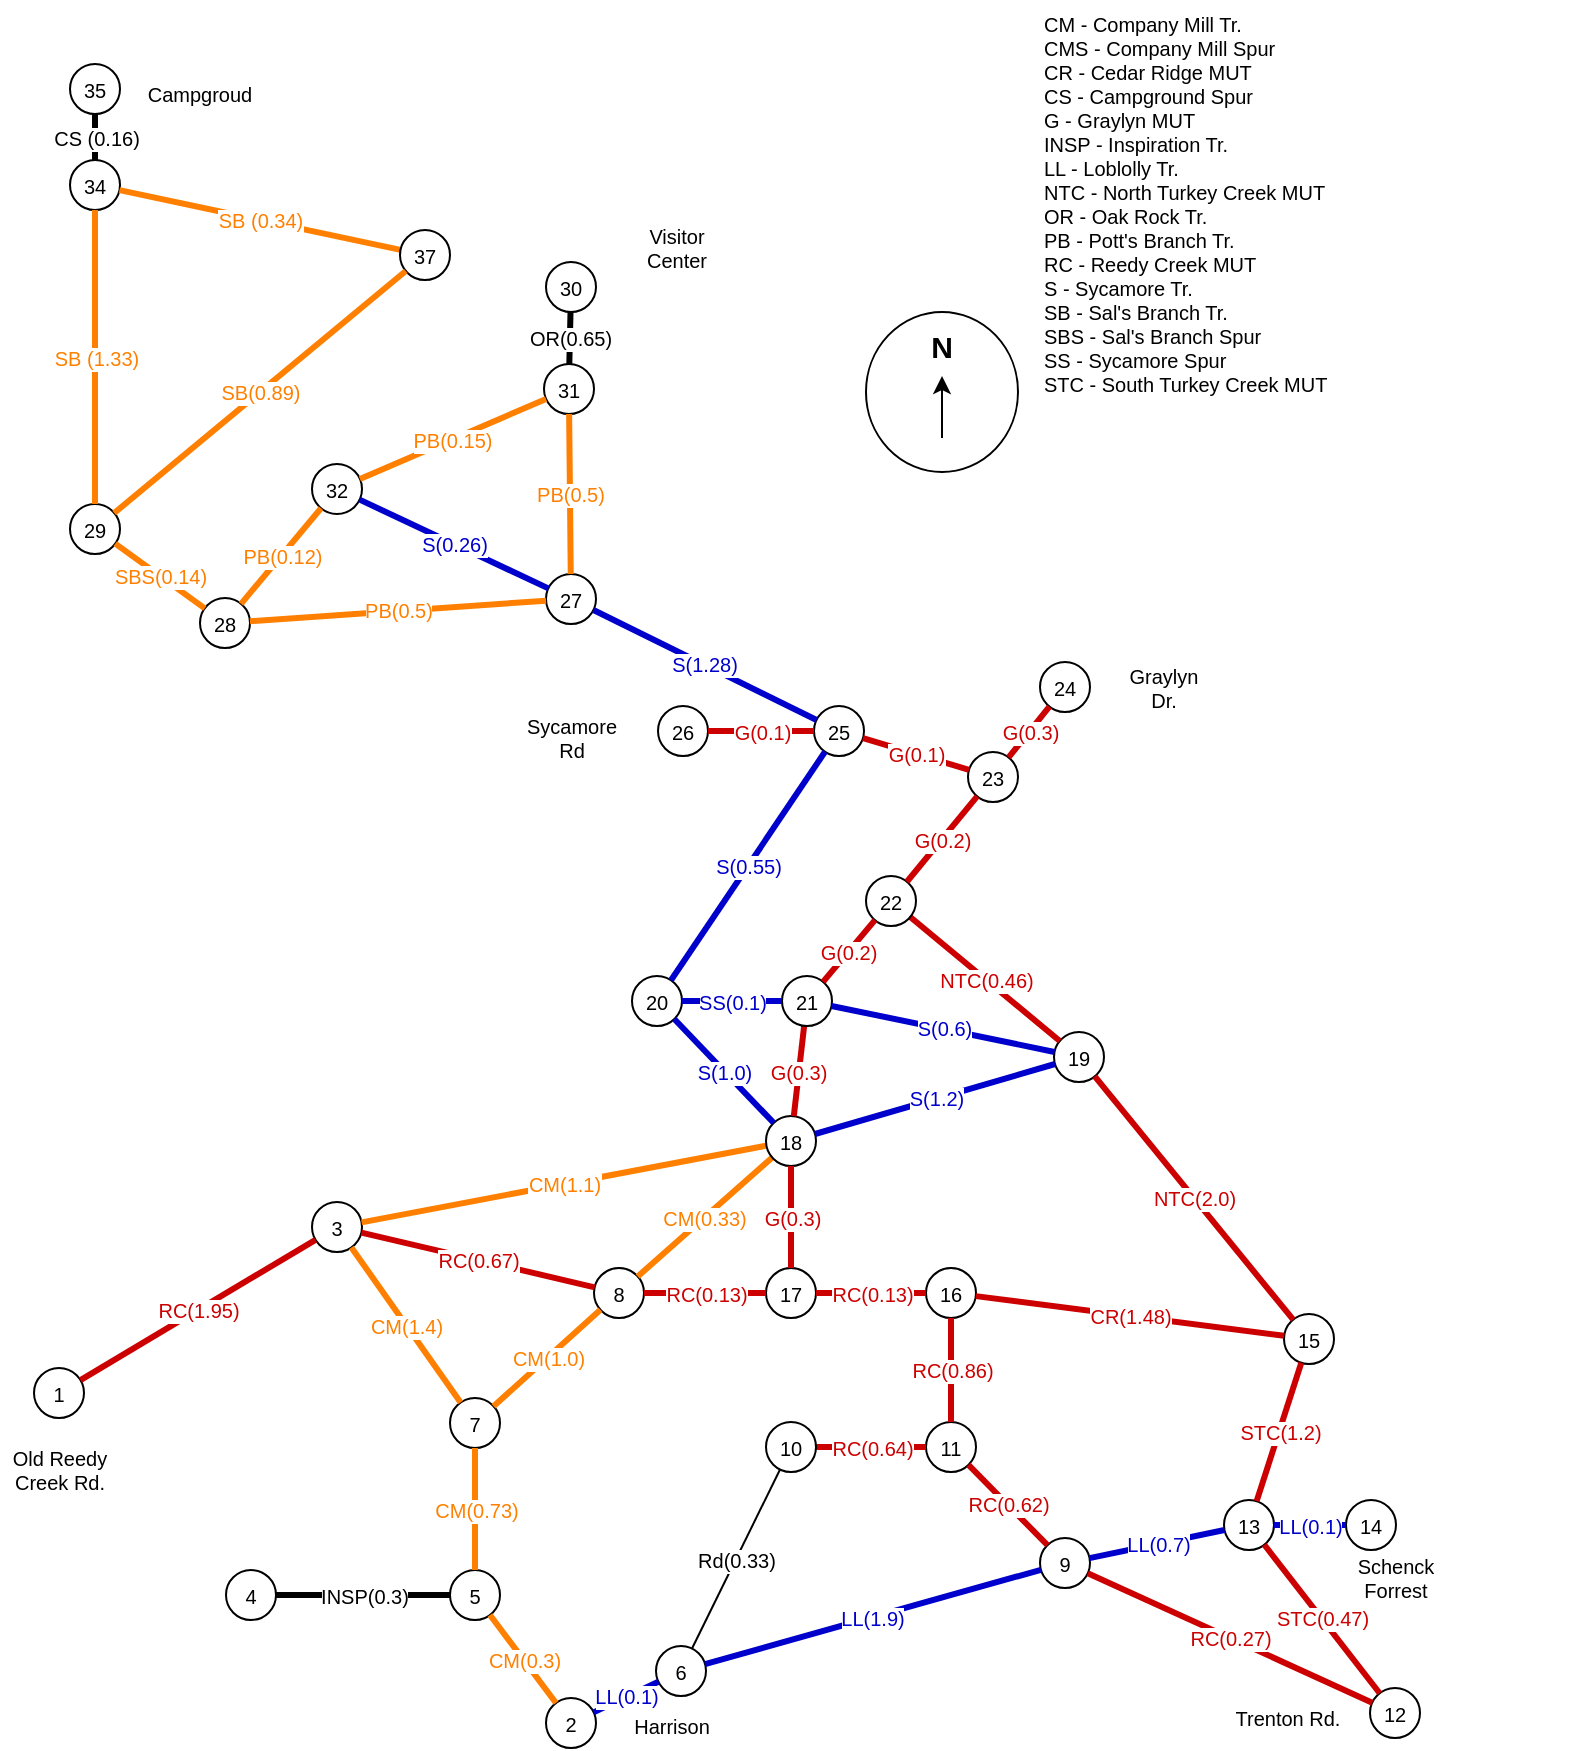 <mxfile version="14.9.6" type="device"><diagram id="0" name="Page-1"><mxGraphModel dx="1348" dy="888" grid="1" gridSize="10" guides="1" tooltips="1" connect="1" arrows="1" fold="1" page="1" pageScale="1" pageWidth="850" pageHeight="1100" math="0" shadow="0"><root><mxCell id="0"/><mxCell id="1" parent="0"/><mxCell id="9" value="5" style="ellipse;whiteSpace=wrap;html=1;fillColor=none;fontSize=10" parent="1" vertex="1"><mxGeometry x="-585" y="932" width="25" height="25" as="geometry"/></mxCell><mxCell id="10" value="2" style="ellipse;whiteSpace=wrap;html=1;fillColor=none;fontColor=#000000;fontSize=10" parent="1" vertex="1"><mxGeometry x="-537" y="996" width="25" height="25" as="geometry"/></mxCell><mxCell id="13" value="6" style="ellipse;whiteSpace=wrap;html=1;fillColor=none;fontSize=10" parent="1" vertex="1"><mxGeometry x="-482" y="970" width="25" height="25" as="geometry"/></mxCell><mxCell id="14" value="LL(0.1)" style="endArrow=none;html=1;strokeColor=#0000CC;fontColor=#0000CC;strokeWidth=3;fontSize=10" parent="1" source="10" target="13" edge="1"><mxGeometry width="100" height="100" relative="1" as="geometry"><mxPoint x="-498" y="965" as="sourcePoint"/><mxPoint x="-873" y="460" as="targetPoint"/></mxGeometry></mxCell><mxCell id="27" value="9" style="ellipse;whiteSpace=wrap;html=1;fillColor=none;fontSize=10" parent="1" vertex="1"><mxGeometry x="-290" y="916" width="25" height="25" as="geometry"/></mxCell><mxCell id="33" value="12" style="ellipse;whiteSpace=wrap;html=1;fillColor=none;fontSize=10" parent="1" vertex="1"><mxGeometry x="-125" y="991" width="25" height="25" as="geometry"/></mxCell><mxCell id="39" value="13" style="ellipse;whiteSpace=wrap;html=1;fillColor=none;fontSize=10" parent="1" vertex="1"><mxGeometry x="-198" y="897" width="25" height="25" as="geometry"/></mxCell><mxCell id="52" value="14" style="ellipse;whiteSpace=wrap;html=1;fillColor=none;fontSize=10" parent="1" vertex="1"><mxGeometry x="-137" y="897" width="25" height="25" as="geometry"/></mxCell><mxCell id="66" value="11" style="ellipse;whiteSpace=wrap;html=1;fillColor=none;fontSize=10" parent="1" vertex="1"><mxGeometry x="-347" y="858" width="25" height="25" as="geometry"/></mxCell><mxCell id="77" value="16" style="ellipse;whiteSpace=wrap;html=1;fillColor=none;fontSize=10" parent="1" vertex="1"><mxGeometry x="-347" y="781" width="25" height="25" as="geometry"/></mxCell><mxCell id="78" value="15" style="ellipse;whiteSpace=wrap;html=1;fillColor=none;fontSize=10" parent="1" vertex="1"><mxGeometry x="-168" y="804" width="25" height="25" as="geometry"/></mxCell><mxCell id="91" value="7" style="ellipse;whiteSpace=wrap;html=1;fillColor=none;fontSize=10" parent="1" vertex="1"><mxGeometry x="-585" y="846" width="25" height="25" as="geometry"/></mxCell><mxCell id="96" value="3" style="ellipse;whiteSpace=wrap;html=1;fillColor=none;fontSize=10" parent="1" vertex="1"><mxGeometry x="-654" y="748" width="25" height="25" as="geometry"/></mxCell><mxCell id="97" value="1" style="ellipse;whiteSpace=wrap;html=1;fillColor=none;fontColor=#000000;verticalAlign=middle;fontSize=10" parent="1" vertex="1"><mxGeometry x="-793" y="831" width="25" height="25" as="geometry"/></mxCell><mxCell id="98" value="Old Reedy&lt;br&gt;Creek Rd.&lt;br&gt;" style="text;html=1;strokeColor=none;fillColor=none;align=center;verticalAlign=middle;whiteSpace=wrap;overflow=hidden;fontSize=10" parent="1" vertex="1"><mxGeometry x="-810" y="854" width="60" height="55" as="geometry"/></mxCell><mxCell id="99" value="Harrison&lt;br&gt;" style="text;html=1;strokeColor=none;fillColor=none;align=center;verticalAlign=middle;whiteSpace=wrap;overflow=hidden;fontSize=10" parent="1" vertex="1"><mxGeometry x="-504" y="999" width="60" height="22" as="geometry"/></mxCell><mxCell id="100" value="RC(1.95)" style="endArrow=none;html=1;strokeWidth=3;strokeColor=#CC0000;fontColor=#CC0000;fontSize=10" parent="1" source="97" target="96" edge="1"><mxGeometry width="100" height="100" relative="1" as="geometry"><mxPoint x="-656" y="978" as="sourcePoint"/><mxPoint x="-596" y="978" as="targetPoint"/></mxGeometry></mxCell><mxCell id="101" value="&lt;br&gt;" style="text;html=1;resizable=0;align=center;verticalAlign=middle;labelBackgroundColor=#ffffff;" parent="100" vertex="1" connectable="0"><mxGeometry x="-0.086" y="3" relative="1" as="geometry"><mxPoint as="offset"/></mxGeometry></mxCell><mxCell id="102" value="&lt;br&gt;" style="text;html=1;resizable=0;align=center;verticalAlign=middle;labelBackgroundColor=#ffffff;" parent="100" vertex="1" connectable="0"><mxGeometry x="0.005" y="-4" relative="1" as="geometry"><mxPoint as="offset"/></mxGeometry></mxCell><mxCell id="106" value="4" style="ellipse;whiteSpace=wrap;html=1;fillColor=none;fontSize=10" parent="1" vertex="1"><mxGeometry x="-697" y="932" width="25" height="25" as="geometry"/></mxCell><mxCell id="121" value="17&lt;br&gt;" style="ellipse;whiteSpace=wrap;html=1;fillColor=none;fontSize=10" parent="1" vertex="1"><mxGeometry x="-427" y="781" width="25" height="25" as="geometry"/></mxCell><mxCell id="126" value="8" style="ellipse;whiteSpace=wrap;html=1;fillColor=none;fontSize=10" parent="1" vertex="1"><mxGeometry x="-513" y="781" width="25" height="25" as="geometry"/></mxCell><mxCell id="177" value="CM(0.3)" style="endArrow=none;html=1;strokeWidth=3;yellow;shadow=0;strokeColor=#FF8000;fontSize=10;fontColor=#FF8000" parent="1" source="10" target="9" edge="1"><mxGeometry width="100" height="100" relative="1" as="geometry"><mxPoint x="-587" y="920" as="sourcePoint"/><mxPoint x="-635" y="875" as="targetPoint"/></mxGeometry></mxCell><mxCell id="185" value="Schenck&lt;br&gt;Forrest&lt;br&gt;" style="text;html=1;strokeColor=none;fillColor=none;align=center;verticalAlign=middle;whiteSpace=wrap;overflow=hidden;fontSize=10" parent="1" vertex="1"><mxGeometry x="-142" y="916" width="60" height="40" as="geometry"/></mxCell><mxCell id="188" value="Trenton Rd.&lt;br&gt;" style="text;html=1;strokeColor=none;fillColor=none;align=center;verticalAlign=middle;whiteSpace=wrap;overflow=hidden;fontSize=10" parent="1" vertex="1"><mxGeometry x="-201" y="991" width="70" height="30" as="geometry"/></mxCell><mxCell id="189" value="RC(0.67)" style="endArrow=none;html=1;strokeWidth=3;strokeColor=#CC0000;fontColor=#CC0000;fontSize=10" parent="1" source="96" target="126" edge="1"><mxGeometry width="100" height="100" relative="1" as="geometry"><mxPoint x="-732" y="921" as="sourcePoint"/><mxPoint x="-673" y="768" as="targetPoint"/></mxGeometry></mxCell><mxCell id="190" value="&lt;br&gt;" style="text;html=1;resizable=0;align=center;verticalAlign=middle;labelBackgroundColor=#ffffff;" parent="189" vertex="1" connectable="0"><mxGeometry x="-0.086" y="3" relative="1" as="geometry"><mxPoint as="offset"/></mxGeometry></mxCell><mxCell id="191" value="&lt;br&gt;" style="text;html=1;resizable=0;align=center;verticalAlign=middle;labelBackgroundColor=#ffffff;" parent="189" vertex="1" connectable="0"><mxGeometry x="0.005" y="-4" relative="1" as="geometry"><mxPoint as="offset"/></mxGeometry></mxCell><mxCell id="192" value="RC(0.13)" style="endArrow=none;html=1;strokeWidth=3;strokeColor=#CC0000;fontColor=#CC0000;fontSize=10" parent="1" source="126" target="121" edge="1"><mxGeometry width="100" height="100" relative="1" as="geometry"><mxPoint x="-648" y="768" as="sourcePoint"/><mxPoint x="-568" y="799" as="targetPoint"/></mxGeometry></mxCell><mxCell id="193" value="&lt;br&gt;" style="text;html=1;resizable=0;align=center;verticalAlign=middle;labelBackgroundColor=#ffffff;" parent="192" vertex="1" connectable="0"><mxGeometry x="-0.086" y="3" relative="1" as="geometry"><mxPoint as="offset"/></mxGeometry></mxCell><mxCell id="194" value="&lt;br&gt;" style="text;html=1;resizable=0;align=center;verticalAlign=middle;labelBackgroundColor=#ffffff;" parent="192" vertex="1" connectable="0"><mxGeometry x="0.005" y="-4" relative="1" as="geometry"><mxPoint as="offset"/></mxGeometry></mxCell><mxCell id="195" value="RC(0.13)" style="endArrow=none;html=1;strokeWidth=3;strokeColor=#CC0000;fontColor=#CC0000;fontSize=10;" parent="1" source="121" target="77" edge="1"><mxGeometry width="100" height="100" relative="1" as="geometry"><mxPoint x="-488" y="815" as="sourcePoint"/><mxPoint x="-502" y="799" as="targetPoint"/></mxGeometry></mxCell><mxCell id="196" value="&lt;br&gt;" style="text;html=1;resizable=0;align=center;verticalAlign=middle;labelBackgroundColor=#ffffff;" parent="195" vertex="1" connectable="0"><mxGeometry x="-0.086" y="3" relative="1" as="geometry"><mxPoint as="offset"/></mxGeometry></mxCell><mxCell id="197" value="&lt;br&gt;" style="text;html=1;resizable=0;align=center;verticalAlign=middle;labelBackgroundColor=#ffffff;" parent="195" vertex="1" connectable="0"><mxGeometry x="0.005" y="-4" relative="1" as="geometry"><mxPoint as="offset"/></mxGeometry></mxCell><mxCell id="198" value="RC(0.86)" style="endArrow=none;html=1;strokeWidth=3;strokeColor=#CC0000;fontColor=#CC0000;fontSize=10;" parent="1" source="77" target="66" edge="1"><mxGeometry width="100" height="100" relative="1" as="geometry"><mxPoint x="-388" y="810" as="sourcePoint"/><mxPoint x="-428" y="799" as="targetPoint"/></mxGeometry></mxCell><mxCell id="199" value="&lt;br&gt;" style="text;html=1;resizable=0;align=center;verticalAlign=middle;labelBackgroundColor=#ffffff;" parent="198" vertex="1" connectable="0"><mxGeometry x="-0.086" y="3" relative="1" as="geometry"><mxPoint as="offset"/></mxGeometry></mxCell><mxCell id="200" value="&lt;br&gt;" style="text;html=1;resizable=0;align=center;verticalAlign=middle;labelBackgroundColor=#ffffff;" parent="198" vertex="1" connectable="0"><mxGeometry x="0.005" y="-4" relative="1" as="geometry"><mxPoint as="offset"/></mxGeometry></mxCell><mxCell id="201" value="RC(0.64)" style="endArrow=none;html=1;strokeWidth=3;strokeColor=#CC0000;fontColor=#CC0000;fontSize=10;" parent="1" source="66" target="392b2968c8a59ab-335" edge="1"><mxGeometry width="100" height="100" relative="1" as="geometry"><mxPoint x="-415" y="811" as="sourcePoint"/><mxPoint x="-415" y="855" as="targetPoint"/></mxGeometry></mxCell><mxCell id="202" value="&lt;br&gt;" style="text;html=1;resizable=0;align=center;verticalAlign=middle;labelBackgroundColor=#ffffff;" parent="201" vertex="1" connectable="0"><mxGeometry x="-0.086" y="3" relative="1" as="geometry"><mxPoint as="offset"/></mxGeometry></mxCell><mxCell id="203" value="&lt;br&gt;" style="text;html=1;resizable=0;align=center;verticalAlign=middle;labelBackgroundColor=#ffffff;" parent="201" vertex="1" connectable="0"><mxGeometry x="0.005" y="-4" relative="1" as="geometry"><mxPoint as="offset"/></mxGeometry></mxCell><mxCell id="204" value="RC(0.62)" style="endArrow=none;html=1;strokeWidth=3;strokeColor=#CC0000;fontColor=#CC0000;fontSize=10;" parent="1" source="66" target="27" edge="1"><mxGeometry width="100" height="100" relative="1" as="geometry"><mxPoint x="-410" y="816" as="sourcePoint"/><mxPoint x="-410" y="860" as="targetPoint"/></mxGeometry></mxCell><mxCell id="205" value="&lt;br&gt;" style="text;html=1;resizable=0;align=center;verticalAlign=middle;labelBackgroundColor=#ffffff;" parent="204" vertex="1" connectable="0"><mxGeometry x="-0.086" y="3" relative="1" as="geometry"><mxPoint x="-43" y="-11" as="offset"/></mxGeometry></mxCell><mxCell id="206" value="&lt;br&gt;" style="text;html=1;resizable=0;align=center;verticalAlign=middle;labelBackgroundColor=#ffffff;" parent="204" vertex="1" connectable="0"><mxGeometry x="0.005" y="-4" relative="1" as="geometry"><mxPoint x="-43" y="-11" as="offset"/></mxGeometry></mxCell><mxCell id="207" value="RC(0.27)" style="endArrow=none;html=1;strokeWidth=3;strokeColor=#CC0000;fontColor=#CC0000;fontSize=10;" parent="1" source="27" target="33" edge="1"><mxGeometry width="100" height="100" relative="1" as="geometry"><mxPoint x="-284" y="960" as="sourcePoint"/><mxPoint x="-277" y="973" as="targetPoint"/></mxGeometry></mxCell><mxCell id="208" value="&lt;br&gt;" style="text;html=1;resizable=0;align=center;verticalAlign=middle;labelBackgroundColor=#ffffff;" parent="207" vertex="1" connectable="0"><mxGeometry x="-0.086" y="3" relative="1" as="geometry"><mxPoint as="offset"/></mxGeometry></mxCell><mxCell id="209" value="&lt;br&gt;" style="text;html=1;resizable=0;align=center;verticalAlign=middle;labelBackgroundColor=#ffffff;" parent="207" vertex="1" connectable="0"><mxGeometry x="0.005" y="-4" relative="1" as="geometry"><mxPoint as="offset"/></mxGeometry></mxCell><mxCell id="210" value="LL(1.9)" style="endArrow=none;html=1;strokeColor=#0000CC;fontColor=#0000CC;strokeWidth=3;fontSize=10" parent="1" source="13" target="27" edge="1"><mxGeometry width="100" height="100" relative="1" as="geometry"><mxPoint x="-508" y="934" as="sourcePoint"/><mxPoint x="-473" y="934" as="targetPoint"/></mxGeometry></mxCell><mxCell id="211" value="LL(0.7)" style="endArrow=none;html=1;strokeColor=#0000CC;fontColor=#0000CC;strokeWidth=3;fontSize=10" parent="1" source="27" target="39" edge="1"><mxGeometry width="100" height="100" relative="1" as="geometry"><mxPoint x="-240" y="880" as="sourcePoint"/><mxPoint x="-281" y="982" as="targetPoint"/></mxGeometry></mxCell><mxCell id="212" value="LL(0.1)" style="endArrow=none;html=1;strokeColor=#0000CC;fontColor=#0000CC;strokeWidth=3;fontSize=10" parent="1" source="39" target="52" edge="1"><mxGeometry width="100" height="100" relative="1" as="geometry"><mxPoint x="-259" y="974" as="sourcePoint"/><mxPoint x="-193" y="923" as="targetPoint"/></mxGeometry></mxCell><mxCell id="213" value="CM(0.73)" style="endArrow=none;html=1;strokeWidth=3;yellow;shadow=0;strokeColor=#FF8000;fontSize=10;fontColor=#FF8000" parent="1" source="91" target="9" edge="1"><mxGeometry width="100" height="100" relative="1" as="geometry"><mxPoint x="-598" y="985" as="sourcePoint"/><mxPoint x="-575" y="933" as="targetPoint"/></mxGeometry></mxCell><mxCell id="214" value="CM(1.4)" style="endArrow=none;html=1;strokeWidth=3;yellow;shadow=0;strokeColor=#FF8000;fontSize=10;fontColor=#FF8000" parent="1" source="96" target="91" edge="1"><mxGeometry width="100" height="100" relative="1" as="geometry"><mxPoint x="-628" y="873" as="sourcePoint"/><mxPoint x="-595" y="922" as="targetPoint"/></mxGeometry></mxCell><mxCell id="215" value="CM(1.0)" style="endArrow=none;html=1;strokeWidth=3;yellow;shadow=0;strokeColor=#FF8000;fontSize=10;fontColor=#FF8000" parent="1" source="126" target="91" edge="1"><mxGeometry width="100" height="100" relative="1" as="geometry"><mxPoint x="-657" y="780" as="sourcePoint"/><mxPoint x="-593" y="850" as="targetPoint"/></mxGeometry></mxCell><mxCell id="216" value="CM(0.33)" style="endArrow=none;html=1;strokeWidth=3;yellow;shadow=0;strokeColor=#FF8000;fontSize=10;fontColor=#FF8000" parent="1" source="238" target="126" edge="1"><mxGeometry width="100" height="100" relative="1" as="geometry"><mxPoint x="-565" y="806" as="sourcePoint"/><mxPoint x="-626" y="855" as="targetPoint"/></mxGeometry></mxCell><mxCell id="217" value="CM(1.1)" style="endArrow=none;html=1;strokeWidth=3;yellow;shadow=0;strokeColor=#FF8000;fontSize=10;fontColor=#FF8000" parent="1" source="238" target="96" edge="1"><mxGeometry width="100" height="100" relative="1" as="geometry"><mxPoint x="-555" y="720" as="sourcePoint"/><mxPoint x="-555" y="786" as="targetPoint"/></mxGeometry></mxCell><mxCell id="219" value="STC(0.47)" style="endArrow=none;html=1;strokeWidth=3;strokeColor=#CC0000;fontColor=#CC0000;fontSize=10;" parent="1" source="33" target="39" edge="1"><mxGeometry width="100" height="100" relative="1" as="geometry"><mxPoint x="-256" y="982" as="sourcePoint"/><mxPoint x="-196" y="982" as="targetPoint"/></mxGeometry></mxCell><mxCell id="220" value="&lt;br&gt;" style="text;html=1;resizable=0;align=center;verticalAlign=middle;labelBackgroundColor=#ffffff;" parent="219" vertex="1" connectable="0"><mxGeometry x="-0.086" y="3" relative="1" as="geometry"><mxPoint as="offset"/></mxGeometry></mxCell><mxCell id="221" value="&lt;br&gt;" style="text;html=1;resizable=0;align=center;verticalAlign=middle;labelBackgroundColor=#ffffff;" parent="219" vertex="1" connectable="0"><mxGeometry x="0.005" y="-4" relative="1" as="geometry"><mxPoint as="offset"/></mxGeometry></mxCell><mxCell id="223" value="STC(1.2)" style="endArrow=none;html=1;strokeWidth=3;strokeColor=#CC0000;fontColor=#CC0000;fontSize=10;" parent="1" source="39" target="78" edge="1"><mxGeometry width="100" height="100" relative="1" as="geometry"><mxPoint x="-364" y="846" as="sourcePoint"/><mxPoint x="-326" y="871" as="targetPoint"/></mxGeometry></mxCell><mxCell id="224" value="&lt;br&gt;" style="text;html=1;resizable=0;align=center;verticalAlign=middle;labelBackgroundColor=#ffffff;" parent="223" vertex="1" connectable="0"><mxGeometry x="-0.086" y="3" relative="1" as="geometry"><mxPoint x="143" y="57" as="offset"/></mxGeometry></mxCell><mxCell id="225" value="&lt;br&gt;" style="text;html=1;resizable=0;align=center;verticalAlign=middle;labelBackgroundColor=#ffffff;" parent="223" vertex="1" connectable="0"><mxGeometry x="0.005" y="-4" relative="1" as="geometry"><mxPoint x="143" y="57" as="offset"/></mxGeometry></mxCell><mxCell id="226" value="CR(1.48)" style="endArrow=none;html=1;strokeWidth=3;strokeColor=#CC0000;fontColor=#CC0000;fontSize=10;" parent="1" source="77" target="78" edge="1"><mxGeometry width="100" height="100" relative="1" as="geometry"><mxPoint x="-477" y="799" as="sourcePoint"/><mxPoint x="-428" y="799" as="targetPoint"/></mxGeometry></mxCell><mxCell id="227" value="&lt;br&gt;" style="text;html=1;resizable=0;align=center;verticalAlign=middle;labelBackgroundColor=#ffffff;" parent="226" vertex="1" connectable="0"><mxGeometry x="-0.086" y="3" relative="1" as="geometry"><mxPoint x="-61" y="-9" as="offset"/></mxGeometry></mxCell><mxCell id="228" value="&lt;br&gt;" style="text;html=1;resizable=0;align=center;verticalAlign=middle;labelBackgroundColor=#ffffff;" parent="226" vertex="1" connectable="0"><mxGeometry x="0.005" y="-4" relative="1" as="geometry"><mxPoint x="-61" y="-9" as="offset"/></mxGeometry></mxCell><mxCell id="232" value="INSP(0.3)" style="endArrow=none;html=1;strokeWidth=3;strokeColor=#000000;fontColor=#000000;fontSize=10;" parent="1" source="9" target="106" edge="1"><mxGeometry width="100" height="100" relative="1" as="geometry"><mxPoint x="-422" y="878" as="sourcePoint"/><mxPoint x="-453" y="923" as="targetPoint"/></mxGeometry></mxCell><mxCell id="234" value="&lt;br&gt;" style="text;html=1;resizable=0;align=center;verticalAlign=middle;labelBackgroundColor=#ffffff;" parent="232" vertex="1" connectable="0"><mxGeometry x="0.005" y="-4" relative="1" as="geometry"><mxPoint as="offset"/></mxGeometry></mxCell><mxCell id="238" value="18" style="ellipse;whiteSpace=wrap;html=1;fillColor=none;fontSize=10" parent="1" vertex="1"><mxGeometry x="-427" y="705" width="25" height="25" as="geometry"/></mxCell><mxCell id="243" value="19" style="ellipse;whiteSpace=wrap;html=1;fillColor=none;fontSize=10" parent="1" vertex="1"><mxGeometry x="-283" y="663" width="25" height="25" as="geometry"/></mxCell><mxCell id="244" value="NTC(2.0)" style="endArrow=none;html=1;strokeWidth=3;strokeColor=#CC0000;fontColor=#CC0000;fontSize=10;" parent="1" source="78" target="243" edge="1"><mxGeometry width="100" height="100" relative="1" as="geometry"><mxPoint x="-403" y="799" as="sourcePoint"/><mxPoint x="-278" y="799" as="targetPoint"/></mxGeometry></mxCell><mxCell id="247" value="S(1.2)" style="endArrow=none;html=1;strokeColor=#0000CC;fontColor=#0000CC;strokeWidth=3;fontSize=10" parent="1" source="238" target="243" edge="1"><mxGeometry width="100" height="100" relative="1" as="geometry"><mxPoint x="-450" y="675" as="sourcePoint"/><mxPoint x="-365" y="675" as="targetPoint"/></mxGeometry></mxCell><mxCell id="248" value="G(0.3)" style="endArrow=none;html=1;strokeWidth=3;strokeColor=#CC0000;fontColor=#CC0000;fontSize=10;" parent="1" source="238" target="251" edge="1"><mxGeometry width="100" height="100" relative="1" as="geometry"><mxPoint x="-327" y="624" as="sourcePoint"/><mxPoint x="-327" y="558" as="targetPoint"/></mxGeometry></mxCell><mxCell id="249" value="&lt;br&gt;" style="text;html=1;resizable=0;align=center;verticalAlign=middle;labelBackgroundColor=#ffffff;" parent="248" vertex="1" connectable="0"><mxGeometry x="-0.086" y="3" relative="1" as="geometry"><mxPoint as="offset"/></mxGeometry></mxCell><mxCell id="250" value="&lt;br&gt;" style="text;html=1;resizable=0;align=center;verticalAlign=middle;labelBackgroundColor=#ffffff;" parent="248" vertex="1" connectable="0"><mxGeometry x="0.005" y="-4" relative="1" as="geometry"><mxPoint as="offset"/></mxGeometry></mxCell><mxCell id="251" value="21" style="ellipse;whiteSpace=wrap;html=1;fillColor=none;fontSize=10" parent="1" vertex="1"><mxGeometry x="-419" y="635" width="25" height="25" as="geometry"/></mxCell><mxCell id="252" value="NTC(0.46)" style="endArrow=none;html=1;strokeWidth=3;strokeColor=#CC0000;fontColor=#CC0000;fontSize=10;" parent="1" source="243" target="255" edge="1"><mxGeometry width="100" height="100" relative="1" as="geometry"><mxPoint x="-265" y="823" as="sourcePoint"/><mxPoint x="-167" y="528" as="targetPoint"/></mxGeometry></mxCell><mxCell id="253" value="&lt;br&gt;" style="text;html=1;resizable=0;align=center;verticalAlign=middle;labelBackgroundColor=#ffffff;" parent="252" vertex="1" connectable="0"><mxGeometry x="-0.086" y="3" relative="1" as="geometry"><mxPoint as="offset"/></mxGeometry></mxCell><mxCell id="255" value="22" style="ellipse;whiteSpace=wrap;html=1;fillColor=none;fontSize=10" parent="1" vertex="1"><mxGeometry x="-377" y="585" width="25" height="25" as="geometry"/></mxCell><mxCell id="256" value="23" style="ellipse;whiteSpace=wrap;html=1;fillColor=none;fontSize=10" parent="1" vertex="1"><mxGeometry x="-326" y="523" width="25" height="25" as="geometry"/></mxCell><mxCell id="257" value="24" style="ellipse;whiteSpace=wrap;html=1;fillColor=none;fontSize=10" parent="1" vertex="1"><mxGeometry x="-290" y="478" width="25" height="25" as="geometry"/></mxCell><mxCell id="258" value="S(0.6)" style="endArrow=none;html=1;strokeColor=#0000CC;fontColor=#0000CC;strokeWidth=3;fontSize=10" parent="1" source="251" target="243" edge="1"><mxGeometry width="100" height="100" relative="1" as="geometry"><mxPoint x="-477" y="681" as="sourcePoint"/><mxPoint x="-278" y="681" as="targetPoint"/></mxGeometry></mxCell><mxCell id="259" value="G(0.2)" style="endArrow=none;html=1;strokeWidth=3;strokeColor=#CC0000;fontColor=#CC0000;fontSize=10;" parent="1" source="251" target="255" edge="1"><mxGeometry width="100" height="100" relative="1" as="geometry"><mxPoint x="-489" y="823" as="sourcePoint"/><mxPoint x="-489" y="757" as="targetPoint"/></mxGeometry></mxCell><mxCell id="260" value="&lt;br&gt;" style="text;html=1;resizable=0;align=center;verticalAlign=middle;labelBackgroundColor=#ffffff;" parent="259" vertex="1" connectable="0"><mxGeometry x="-0.086" y="3" relative="1" as="geometry"><mxPoint as="offset"/></mxGeometry></mxCell><mxCell id="261" value="&lt;br&gt;" style="text;html=1;resizable=0;align=center;verticalAlign=middle;labelBackgroundColor=#ffffff;" parent="259" vertex="1" connectable="0"><mxGeometry x="0.005" y="-4" relative="1" as="geometry"><mxPoint as="offset"/></mxGeometry></mxCell><mxCell id="262" value="G(0.2)" style="endArrow=none;html=1;strokeWidth=3;strokeColor=#CC0000;fontColor=#CC0000;fontSize=10;" parent="1" source="255" target="256" edge="1"><mxGeometry width="100" height="100" relative="1" as="geometry"><mxPoint x="-417" y="583" as="sourcePoint"/><mxPoint x="-426" y="567" as="targetPoint"/></mxGeometry></mxCell><mxCell id="263" value="&lt;br&gt;" style="text;html=1;resizable=0;align=center;verticalAlign=middle;labelBackgroundColor=#ffffff;" parent="262" vertex="1" connectable="0"><mxGeometry x="-0.086" y="3" relative="1" as="geometry"><mxPoint as="offset"/></mxGeometry></mxCell><mxCell id="264" value="&lt;br&gt;" style="text;html=1;resizable=0;align=center;verticalAlign=middle;labelBackgroundColor=#ffffff;" parent="262" vertex="1" connectable="0"><mxGeometry x="0.005" y="-4" relative="1" as="geometry"><mxPoint as="offset"/></mxGeometry></mxCell><mxCell id="265" value="G(0.3)&lt;br&gt;" style="endArrow=none;html=1;strokeWidth=3;strokeColor=#CC0000;fontColor=#CC0000;fontSize=10;" parent="1" source="256" target="257" edge="1"><mxGeometry width="100" height="100" relative="1" as="geometry"><mxPoint x="-406" y="553" as="sourcePoint"/><mxPoint x="-344" y="503" as="targetPoint"/></mxGeometry></mxCell><mxCell id="266" value="&lt;br&gt;" style="text;html=1;resizable=0;align=center;verticalAlign=middle;labelBackgroundColor=#ffffff;" parent="265" vertex="1" connectable="0"><mxGeometry x="-0.086" y="3" relative="1" as="geometry"><mxPoint as="offset"/></mxGeometry></mxCell><mxCell id="268" value="Graylyn&lt;br&gt;Dr.&lt;br&gt;" style="text;html=1;strokeColor=none;fillColor=none;align=center;verticalAlign=middle;whiteSpace=wrap;overflow=hidden;fontSize=10" parent="1" vertex="1"><mxGeometry x="-258" y="471" width="60" height="40" as="geometry"/></mxCell><mxCell id="269" value="20" style="ellipse;whiteSpace=wrap;html=1;fillColor=none;fontSize=10" parent="1" vertex="1"><mxGeometry x="-494" y="635" width="25" height="25" as="geometry"/></mxCell><mxCell id="270" value="S(1.0)" style="endArrow=none;html=1;strokeColor=#0000CC;fontColor=#0000CC;strokeWidth=3;fontSize=10" parent="1" source="269" target="238" edge="1"><mxGeometry width="100" height="100" relative="1" as="geometry"><mxPoint x="-627" y="703" as="sourcePoint"/><mxPoint x="-278" y="681" as="targetPoint"/></mxGeometry></mxCell><mxCell id="273" value="SS(0.1)" style="endArrow=none;html=1;strokeColor=#0000CC;fontColor=#0000CC;strokeWidth=3;fontSize=10" parent="1" source="269" target="251" edge="1"><mxGeometry width="100" height="100" relative="1" as="geometry"><mxPoint x="-547" y="620" as="sourcePoint"/><mxPoint x="-498" y="671" as="targetPoint"/></mxGeometry></mxCell><mxCell id="276" value="25" style="ellipse;whiteSpace=wrap;html=1;fillColor=none;fontSize=10" parent="1" vertex="1"><mxGeometry x="-403" y="500" width="25" height="25" as="geometry"/></mxCell><mxCell id="280" value="G(0.1)" style="endArrow=none;html=1;strokeWidth=3;strokeColor=#CC0000;fontColor=#CC0000;fontSize=10;" parent="1" source="276" target="256" edge="1"><mxGeometry width="100" height="100" relative="1" as="geometry"><mxPoint x="-408" y="605" as="sourcePoint"/><mxPoint x="-333" y="566" as="targetPoint"/></mxGeometry></mxCell><mxCell id="281" value="&lt;br&gt;" style="text;html=1;resizable=0;align=center;verticalAlign=middle;labelBackgroundColor=#ffffff;" parent="280" vertex="1" connectable="0"><mxGeometry x="-0.086" y="3" relative="1" as="geometry"><mxPoint x="-39" y="1" as="offset"/></mxGeometry></mxCell><mxCell id="282" value="&lt;br&gt;" style="text;html=1;resizable=0;align=center;verticalAlign=middle;labelBackgroundColor=#ffffff;" parent="280" vertex="1" connectable="0"><mxGeometry x="0.005" y="-4" relative="1" as="geometry"><mxPoint x="-39" y="1" as="offset"/></mxGeometry></mxCell><mxCell id="283" value="26" style="ellipse;whiteSpace=wrap;html=1;fillColor=none;fontColor=#000000;fontSize=10" parent="1" vertex="1"><mxGeometry x="-481" y="500" width="25" height="25" as="geometry"/></mxCell><mxCell id="284" value="S(0.55)" style="endArrow=none;html=1;strokeColor=#0000CC;fontColor=#0000CC;strokeWidth=3;fontSize=10" parent="1" source="269" target="276" edge="1"><mxGeometry width="100" height="100" relative="1" as="geometry"><mxPoint x="-547" y="620" as="sourcePoint"/><mxPoint x="-498" y="671" as="targetPoint"/></mxGeometry></mxCell><mxCell id="288" value="G(0.1)" style="endArrow=none;html=1;strokeWidth=3;strokeColor=#CC0000;fontColor=#CC0000;fontSize=10;" parent="1" source="276" target="283" edge="1"><mxGeometry width="100" height="100" relative="1" as="geometry"><mxPoint x="-447" y="606" as="sourcePoint"/><mxPoint x="-372" y="567" as="targetPoint"/></mxGeometry></mxCell><mxCell id="289" value="&lt;br&gt;" style="text;html=1;resizable=0;align=center;verticalAlign=middle;labelBackgroundColor=#ffffff;" parent="288" vertex="1" connectable="0"><mxGeometry x="-0.086" y="3" relative="1" as="geometry"><mxPoint as="offset"/></mxGeometry></mxCell><mxCell id="291" value="Visitor&lt;br&gt;Center&lt;br&gt;" style="text;html=1;strokeColor=none;fillColor=none;align=center;verticalAlign=middle;whiteSpace=wrap;overflow=hidden;fontSize=10" parent="1" vertex="1"><mxGeometry x="-499" y="251" width="55" height="40" as="geometry"/></mxCell><mxCell id="293" value="35" style="ellipse;whiteSpace=wrap;html=1;fillColor=none;fontSize=10" parent="1" vertex="1"><mxGeometry x="-775" y="179" width="25" height="25" as="geometry"/></mxCell><mxCell id="294" value="Campgroud" style="text;html=1;strokeColor=none;fillColor=none;align=center;verticalAlign=middle;whiteSpace=wrap;overflow=hidden;fontSize=10" parent="1" vertex="1"><mxGeometry x="-750" y="179" width="80" height="30" as="geometry"/></mxCell><mxCell id="295" value="34" style="ellipse;whiteSpace=wrap;html=1;fillColor=none;fontSize=10" parent="1" vertex="1"><mxGeometry x="-775" y="227" width="25" height="25" as="geometry"/></mxCell><mxCell id="296" value="CS (0.16)&lt;br&gt;" style="endArrow=none;html=1;strokeWidth=3;strokeColor=#000000;fontColor=#000000;fontSize=10;" parent="1" source="293" target="295" edge="1"><mxGeometry width="100" height="100" relative="1" as="geometry"><mxPoint x="-718" y="502" as="sourcePoint"/><mxPoint x="-773" y="527" as="targetPoint"/></mxGeometry></mxCell><mxCell id="297" value="&lt;br&gt;" style="text;html=1;resizable=0;align=center;verticalAlign=middle;labelBackgroundColor=#ffffff;" parent="296" vertex="1" connectable="0"><mxGeometry x="-0.086" y="3" relative="1" as="geometry"><mxPoint as="offset"/></mxGeometry></mxCell><mxCell id="298" value="&lt;br&gt;" style="text;html=1;resizable=0;align=center;verticalAlign=middle;labelBackgroundColor=#ffffff;" parent="296" vertex="1" connectable="0"><mxGeometry x="0.005" y="-4" relative="1" as="geometry"><mxPoint as="offset"/></mxGeometry></mxCell><mxCell id="302" value="SB (0.34)&lt;br&gt;" style="endArrow=none;html=1;strokeWidth=3;yellow;shadow=0;strokeColor=#FF8000;fontSize=10;fontColor=#FF8000;" parent="1" source="295" target="304" edge="1"><mxGeometry width="100" height="100" relative="1" as="geometry"><mxPoint x="-444" y="452" as="sourcePoint"/><mxPoint x="-444" y="518" as="targetPoint"/></mxGeometry></mxCell><mxCell id="304" value="37" style="ellipse;whiteSpace=wrap;html=1;fillColor=none;fontColor=#000000;fontSize=10" parent="1" vertex="1"><mxGeometry x="-610" y="262" width="25" height="25" as="geometry"/></mxCell><mxCell id="307" value="29" style="ellipse;whiteSpace=wrap;html=1;fillColor=none;fontSize=10" parent="1" vertex="1"><mxGeometry x="-775" y="399" width="25" height="25" as="geometry"/></mxCell><mxCell id="308" value="SB(0.89)&lt;br&gt;" style="endArrow=none;html=1;strokeWidth=3;yellow;shadow=0;strokeColor=#FF8000;fontSize=10;fontColor=#FF8000" parent="1" source="307" target="304" edge="1"><mxGeometry width="100" height="100" relative="1" as="geometry"><mxPoint x="-494" y="235" as="sourcePoint"/><mxPoint x="-439" y="235" as="targetPoint"/></mxGeometry></mxCell><mxCell id="309" value="SB (1.33)&lt;br&gt;" style="endArrow=none;html=1;strokeWidth=3;yellow;shadow=0;strokeColor=#FF8000;fontSize=10;fontColor=#FF8000" parent="1" source="307" target="295" edge="1"><mxGeometry width="100" height="100" relative="1" as="geometry"><mxPoint x="-494" y="285" as="sourcePoint"/><mxPoint x="-439" y="285" as="targetPoint"/></mxGeometry></mxCell><mxCell id="311" value="Sycamore&lt;br&gt;Rd&lt;br&gt;" style="text;html=1;strokeColor=none;fillColor=none;align=center;verticalAlign=middle;whiteSpace=wrap;overflow=hidden;fontSize=10" parent="1" vertex="1"><mxGeometry x="-554" y="496" width="60" height="40" as="geometry"/></mxCell><mxCell id="312" value="32" style="ellipse;whiteSpace=wrap;html=1;fillColor=none;fontColor=#000000;fontSize=10" parent="1" vertex="1"><mxGeometry x="-654" y="379" width="25" height="25" as="geometry"/></mxCell><mxCell id="313" value="27" style="ellipse;whiteSpace=wrap;html=1;fillColor=none;fontSize=10" parent="1" vertex="1"><mxGeometry x="-537" y="434" width="25" height="25" as="geometry"/></mxCell><mxCell id="314" value="31" style="ellipse;whiteSpace=wrap;html=1;fillColor=none;fontColor=#000000;fontSize=10" parent="1" vertex="1"><mxGeometry x="-538" y="329" width="25" height="25" as="geometry"/></mxCell><mxCell id="315" value="S(1.28)" style="endArrow=none;html=1;strokeColor=#0000CC;fontColor=#0000CC;strokeWidth=3;fontSize=10" parent="1" source="313" target="276" edge="1"><mxGeometry width="100" height="100" relative="1" as="geometry"><mxPoint x="-481" y="601" as="sourcePoint"/><mxPoint x="-393" y="505" as="targetPoint"/></mxGeometry></mxCell><mxCell id="316" value="30" style="ellipse;whiteSpace=wrap;html=1;fillColor=none;fontSize=10" parent="1" vertex="1"><mxGeometry x="-537" y="278" width="25" height="25" as="geometry"/></mxCell><mxCell id="317" value="OR(0.65)" style="endArrow=none;html=1;strokeWidth=3;strokeColor=#000000;fontColor=#000000;fontSize=10;" parent="1" source="314" target="316" edge="1"><mxGeometry width="100" height="100" relative="1" as="geometry"><mxPoint x="-564" y="692" as="sourcePoint"/><mxPoint x="-474" y="667" as="targetPoint"/></mxGeometry></mxCell><mxCell id="318" value="&lt;br&gt;" style="text;html=1;resizable=0;align=center;verticalAlign=middle;labelBackgroundColor=#ffffff;" parent="317" vertex="1" connectable="0"><mxGeometry x="-0.086" y="3" relative="1" as="geometry"><mxPoint as="offset"/></mxGeometry></mxCell><mxCell id="321" value="PB(0.15)" style="endArrow=none;html=1;strokeWidth=3;yellow;shadow=0;strokeColor=#FF8000;fontSize=10;fontColor=#FF8000" parent="1" source="312" target="314" edge="1"><mxGeometry width="100" height="100" relative="1" as="geometry"><mxPoint x="-497" y="293" as="sourcePoint"/><mxPoint x="-436" y="351" as="targetPoint"/></mxGeometry></mxCell><mxCell id="322" value="PB(0.5)" style="endArrow=none;html=1;strokeWidth=3;yellow;shadow=0;strokeColor=#FF8000;fontSize=10;fontColor=#FF8000" parent="1" source="314" target="313" edge="1"><mxGeometry width="100" height="100" relative="1" as="geometry"><mxPoint x="-497" y="293" as="sourcePoint"/><mxPoint x="-436" y="351" as="targetPoint"/></mxGeometry></mxCell><mxCell id="323" value="S(0.26)" style="endArrow=none;html=1;strokeColor=#0000CC;fontColor=#0000CC;strokeWidth=3;fontSize=10;" parent="1" source="313" target="312" edge="1"><mxGeometry width="100" height="100" relative="1" as="geometry"><mxPoint x="-494" y="495" as="sourcePoint"/><mxPoint x="-364" y="382" as="targetPoint"/></mxGeometry></mxCell><mxCell id="327" value="CM - Company Mill Tr.&lt;br&gt;CMS - Company Mill Spur&lt;br&gt;CR - Cedar Ridge MUT&lt;br&gt;CS - Campground Spur&lt;br&gt;G - Graylyn MUT&lt;br&gt;INSP - Inspiration Tr.&lt;br&gt;LL - Loblolly Tr.&lt;br&gt;NTC - North Turkey Creek MUT&lt;br&gt;OR - Oak Rock Tr.&lt;br&gt;PB - Pott's Branch Tr.&lt;br&gt;RC - Reedy Creek MUT&lt;br&gt;S - Sycamore Tr.&lt;br&gt;SB - Sal's Branch Tr.&lt;br&gt;SBS - Sal's Branch Spur&lt;br&gt;SS - Sycamore Spur&lt;br&gt;STC - South Turkey Creek MUT&lt;br&gt;&lt;br&gt;&lt;br&gt;" style="text;html=1;strokeColor=none;fillColor=none;align=left;verticalAlign=top;whiteSpace=wrap;overflow=hidden;fontSize=10;fontColor=#000000" parent="1" vertex="1"><mxGeometry x="-290" y="147" width="175" height="254" as="geometry"/></mxCell><mxCell id="392b2968c8a59ab-335" value="10" style="ellipse;whiteSpace=wrap;html=1;fillColor=none;fontSize=10" parent="1" vertex="1"><mxGeometry x="-427" y="858" width="25" height="25" as="geometry"/></mxCell><mxCell id="392b2968c8a59ab-336" value="Rd(0.33)" style="endArrow=none;html=1;strokeWidth=1;strokeColor=#000000;fontColor=#000000;fontSize=10;" parent="1" source="392b2968c8a59ab-335" target="13" edge="1"><mxGeometry width="100" height="100" relative="1" as="geometry"><mxPoint x="-575" y="955" as="sourcePoint"/><mxPoint x="-607" y="955" as="targetPoint"/></mxGeometry></mxCell><mxCell id="392b2968c8a59ab-338" value="&lt;br&gt;" style="text;html=1;resizable=0;align=center;verticalAlign=middle;labelBackgroundColor=#ffffff;" parent="392b2968c8a59ab-336" vertex="1" connectable="0"><mxGeometry x="0.005" y="-4" relative="1" as="geometry"><mxPoint as="offset"/></mxGeometry></mxCell><mxCell id="392b2968c8a59ab-347" value="28" style="ellipse;whiteSpace=wrap;html=1;fillColor=none;fontSize=10" parent="1" vertex="1"><mxGeometry x="-710" y="446" width="25" height="25" as="geometry"/></mxCell><mxCell id="392b2968c8a59ab-348" value="PB(0.5)" style="endArrow=none;html=1;strokeWidth=3;yellow;shadow=0;strokeColor=#FF8000;fontSize=10;fontColor=#FF8000" parent="1" source="313" target="392b2968c8a59ab-347" edge="1"><mxGeometry width="100" height="100" relative="1" as="geometry"><mxPoint x="-436" y="431" as="sourcePoint"/><mxPoint x="-497" y="486" as="targetPoint"/></mxGeometry></mxCell><mxCell id="392b2968c8a59ab-349" value="PB(0.12)" style="endArrow=none;html=1;strokeWidth=3;yellow;shadow=0;strokeColor=#FF8000;fontSize=10;fontColor=#FF8000" parent="1" source="312" target="392b2968c8a59ab-347" edge="1"><mxGeometry width="100" height="100" relative="1" as="geometry"><mxPoint x="-474" y="453" as="sourcePoint"/><mxPoint x="-546" y="502" as="targetPoint"/></mxGeometry></mxCell><mxCell id="392b2968c8a59ab-350" value="SBS(0.14)" style="endArrow=none;html=1;strokeWidth=3;yellow;shadow=0;strokeColor=#FF8000;fontSize=10;fontColor=#FF8000" parent="1" source="392b2968c8a59ab-347" target="307" edge="1"><mxGeometry width="100" height="100" relative="1" as="geometry"><mxPoint x="-517" y="438" as="sourcePoint"/><mxPoint x="-456" y="385" as="targetPoint"/></mxGeometry></mxCell><mxCell id="392b2968c8a59ab-356" value="" style="group;fontSize=10" parent="1" vertex="1" connectable="0"><mxGeometry x="-377" y="303" width="76" height="80" as="geometry"/></mxCell><mxCell id="392b2968c8a59ab-353" value="" style="endArrow=classic;html=1;strokeWidth=1;entryX=0.5;entryY=1;fontSize=10" parent="392b2968c8a59ab-356" target="392b2968c8a59ab-354" edge="1"><mxGeometry width="100" height="100" relative="1" as="geometry"><mxPoint x="38" y="63" as="sourcePoint"/><mxPoint x="43" y="93" as="targetPoint"/></mxGeometry></mxCell><mxCell id="392b2968c8a59ab-354" value="N" style="text;html=1;strokeColor=none;fillColor=none;align=center;verticalAlign=middle;whiteSpace=wrap;overflow=hidden;fontStyle=1;fontSize=15" parent="392b2968c8a59ab-356" vertex="1"><mxGeometry x="8" y="2" width="60" height="30" as="geometry"/></mxCell><mxCell id="392b2968c8a59ab-355" value="" style="ellipse;whiteSpace=wrap;html=1;fontSize=15;fillColor=none" parent="392b2968c8a59ab-356" vertex="1"><mxGeometry width="76" height="80" as="geometry"/></mxCell><mxCell id="392b2968c8a59ab-357" value="G(0.3)" style="endArrow=none;html=1;strokeWidth=3;strokeColor=#CC0000;fontColor=#CC0000;fontSize=10;" parent="1" source="121" target="238" edge="1"><mxGeometry width="100" height="100" relative="1" as="geometry"><mxPoint x="-403" y="678" as="sourcePoint"/><mxPoint x="-398" y="633" as="targetPoint"/></mxGeometry></mxCell><mxCell id="392b2968c8a59ab-358" value="&lt;br&gt;" style="text;html=1;resizable=0;align=center;verticalAlign=middle;labelBackgroundColor=#ffffff;" parent="392b2968c8a59ab-357" vertex="1" connectable="0"><mxGeometry x="-0.086" y="3" relative="1" as="geometry"><mxPoint as="offset"/></mxGeometry></mxCell></root></mxGraphModel></diagram></mxfile>